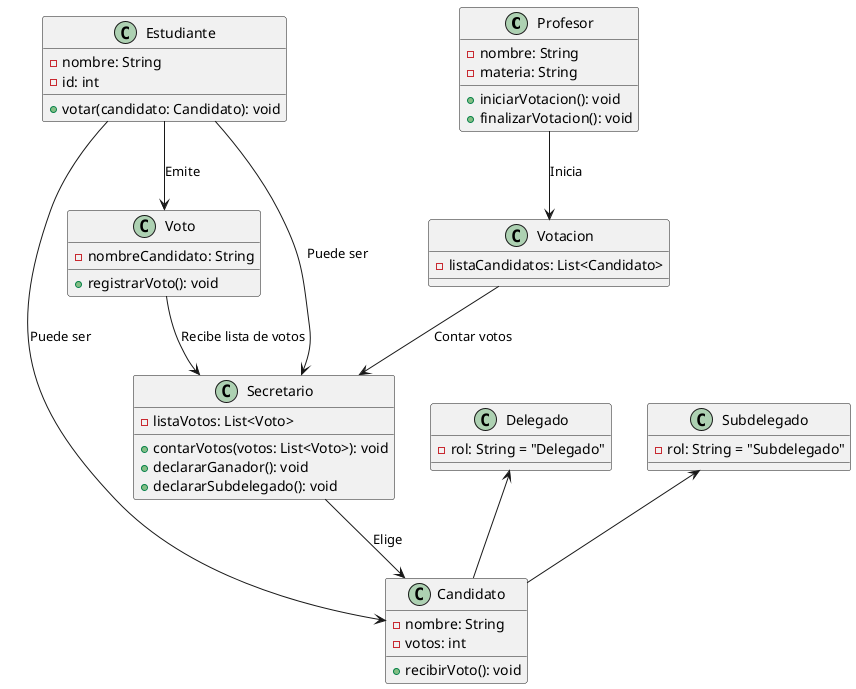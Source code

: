 @startuml
class Profesor {
    - nombre: String
    - materia: String
    + iniciarVotacion(): void
    + finalizarVotacion(): void
}

class Estudiante {
    - nombre: String
    - id: int
    + votar(candidato: Candidato): void
}

class Secretario {
    + contarVotos(votos: List<Voto>): void
    - listaVotos: List<Voto>
    + declararGanador(): void
    + declararSubdelegado(): void
}

class Candidato {
    - nombre: String
    - votos: int
    + recibirVoto(): void
}

class Voto {
    - nombreCandidato: String
    + registrarVoto(): void
}

class Votacion {
    - listaCandidatos: List<Candidato>
    
   
}

class Delegado {
    - rol: String = "Delegado"
}

class Subdelegado {
    - rol: String = "Subdelegado"
}

Estudiante --> Candidato : "Puede ser"
Profesor --> Votacion : "Inicia"
Estudiante --> Voto : "Emite"
Votacion --> Secretario : "Contar votos"
Voto--> Secretario: "Recibe lista de votos"
Delegado <-- Candidato
Subdelegado <-- Candidato
Secretario --> Candidato: "Elige"
Estudiante --> Secretario: "Puede ser"


@enduml



